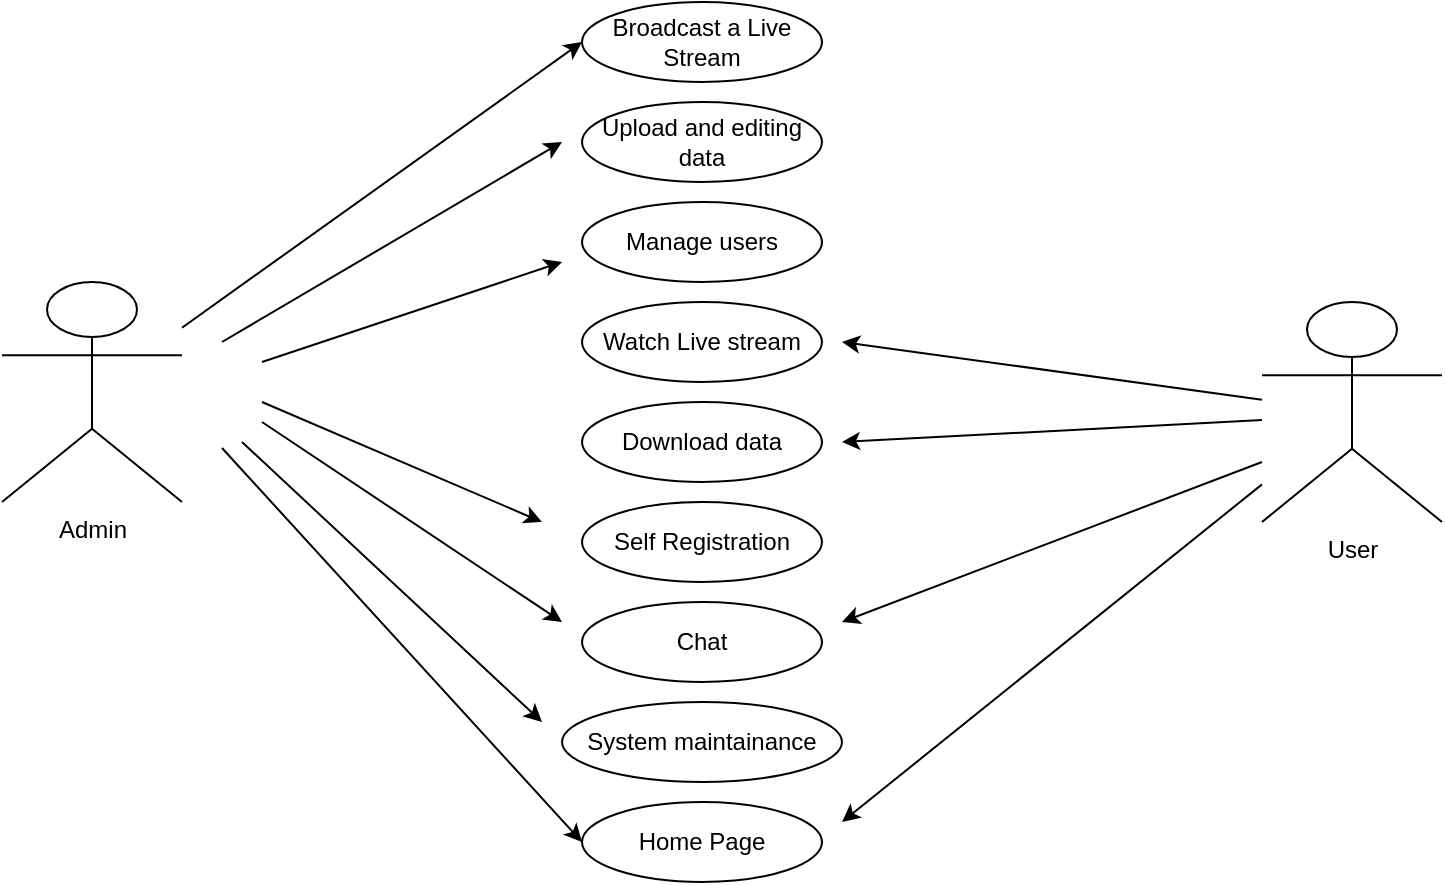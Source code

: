 <mxfile version="26.2.14">
  <diagram name="Page-1" id="44Qw04cHHDiy9FvookyI">
    <mxGraphModel dx="946" dy="538" grid="1" gridSize="10" guides="1" tooltips="1" connect="1" arrows="1" fold="1" page="1" pageScale="1" pageWidth="827" pageHeight="1169" math="0" shadow="0">
      <root>
        <mxCell id="0" />
        <mxCell id="1" parent="0" />
        <mxCell id="y77jfQiZQwSkjDdQ5NHu-1" value="Broadcast a Live Stream" style="ellipse;whiteSpace=wrap;html=1;labelBackgroundColor=none;" vertex="1" parent="1">
          <mxGeometry x="340" y="60" width="120" height="40" as="geometry" />
        </mxCell>
        <object label="Admin" df="" id="y77jfQiZQwSkjDdQ5NHu-9">
          <mxCell style="shape=umlActor;verticalLabelPosition=bottom;verticalAlign=top;outlineConnect=0;html=1;" vertex="1" parent="1">
            <mxGeometry x="50" y="200" width="90" height="110" as="geometry" />
          </mxCell>
        </object>
        <mxCell id="y77jfQiZQwSkjDdQ5NHu-10" value="&lt;div&gt;&lt;div&gt;User&lt;/div&gt;&lt;/div&gt;" style="shape=umlActor;verticalLabelPosition=bottom;verticalAlign=top;html=1;outlineConnect=0;labelBackgroundColor=none;" vertex="1" parent="1">
          <mxGeometry x="680" y="210" width="90" height="110" as="geometry" />
        </mxCell>
        <mxCell id="y77jfQiZQwSkjDdQ5NHu-33" value="Upload and editing data" style="ellipse;whiteSpace=wrap;html=1;labelBackgroundColor=none;" vertex="1" parent="1">
          <mxGeometry x="340" y="110" width="120" height="40" as="geometry" />
        </mxCell>
        <mxCell id="y77jfQiZQwSkjDdQ5NHu-34" value="Manage users" style="ellipse;whiteSpace=wrap;html=1;labelBackgroundColor=none;" vertex="1" parent="1">
          <mxGeometry x="340" y="160" width="120" height="40" as="geometry" />
        </mxCell>
        <mxCell id="y77jfQiZQwSkjDdQ5NHu-35" value="Watch Live stream" style="ellipse;whiteSpace=wrap;html=1;labelBackgroundColor=none;" vertex="1" parent="1">
          <mxGeometry x="340" y="210" width="120" height="40" as="geometry" />
        </mxCell>
        <mxCell id="y77jfQiZQwSkjDdQ5NHu-36" value="Download data" style="ellipse;whiteSpace=wrap;html=1;labelBackgroundColor=none;" vertex="1" parent="1">
          <mxGeometry x="340" y="260" width="120" height="40" as="geometry" />
        </mxCell>
        <mxCell id="y77jfQiZQwSkjDdQ5NHu-37" value="Self Registration" style="ellipse;whiteSpace=wrap;html=1;labelBackgroundColor=none;" vertex="1" parent="1">
          <mxGeometry x="340" y="310" width="120" height="40" as="geometry" />
        </mxCell>
        <mxCell id="y77jfQiZQwSkjDdQ5NHu-38" value="Chat" style="ellipse;whiteSpace=wrap;html=1;labelBackgroundColor=none;" vertex="1" parent="1">
          <mxGeometry x="340" y="360" width="120" height="40" as="geometry" />
        </mxCell>
        <mxCell id="y77jfQiZQwSkjDdQ5NHu-39" value="System maintainance" style="ellipse;whiteSpace=wrap;html=1;labelBackgroundColor=none;" vertex="1" parent="1">
          <mxGeometry x="330" y="410" width="140" height="40" as="geometry" />
        </mxCell>
        <mxCell id="y77jfQiZQwSkjDdQ5NHu-40" value="Home Page" style="ellipse;whiteSpace=wrap;html=1;labelBackgroundColor=none;" vertex="1" parent="1">
          <mxGeometry x="340" y="460" width="120" height="40" as="geometry" />
        </mxCell>
        <mxCell id="y77jfQiZQwSkjDdQ5NHu-41" value="" style="endArrow=classic;html=1;rounded=0;entryX=0;entryY=0.5;entryDx=0;entryDy=0;" edge="1" parent="1" source="y77jfQiZQwSkjDdQ5NHu-9" target="y77jfQiZQwSkjDdQ5NHu-1">
          <mxGeometry width="50" height="50" relative="1" as="geometry">
            <mxPoint x="460" y="270" as="sourcePoint" />
            <mxPoint x="510" y="220" as="targetPoint" />
          </mxGeometry>
        </mxCell>
        <mxCell id="y77jfQiZQwSkjDdQ5NHu-43" value="" style="endArrow=classic;html=1;rounded=0;" edge="1" parent="1">
          <mxGeometry width="50" height="50" relative="1" as="geometry">
            <mxPoint x="160" y="230" as="sourcePoint" />
            <mxPoint x="330" y="130" as="targetPoint" />
          </mxGeometry>
        </mxCell>
        <mxCell id="y77jfQiZQwSkjDdQ5NHu-44" value="" style="endArrow=classic;html=1;rounded=0;" edge="1" parent="1">
          <mxGeometry width="50" height="50" relative="1" as="geometry">
            <mxPoint x="180" y="240" as="sourcePoint" />
            <mxPoint x="330" y="190" as="targetPoint" />
          </mxGeometry>
        </mxCell>
        <mxCell id="y77jfQiZQwSkjDdQ5NHu-45" value="" style="endArrow=classic;html=1;rounded=0;" edge="1" parent="1">
          <mxGeometry width="50" height="50" relative="1" as="geometry">
            <mxPoint x="180" y="260" as="sourcePoint" />
            <mxPoint x="320" y="320" as="targetPoint" />
          </mxGeometry>
        </mxCell>
        <mxCell id="y77jfQiZQwSkjDdQ5NHu-46" value="" style="endArrow=classic;html=1;rounded=0;" edge="1" parent="1">
          <mxGeometry width="50" height="50" relative="1" as="geometry">
            <mxPoint x="180" y="270" as="sourcePoint" />
            <mxPoint x="330" y="370" as="targetPoint" />
          </mxGeometry>
        </mxCell>
        <mxCell id="y77jfQiZQwSkjDdQ5NHu-47" value="" style="endArrow=classic;html=1;rounded=0;" edge="1" parent="1">
          <mxGeometry width="50" height="50" relative="1" as="geometry">
            <mxPoint x="170" y="280" as="sourcePoint" />
            <mxPoint x="320" y="420" as="targetPoint" />
          </mxGeometry>
        </mxCell>
        <mxCell id="y77jfQiZQwSkjDdQ5NHu-48" value="" style="endArrow=classic;html=1;rounded=0;entryX=0;entryY=0.5;entryDx=0;entryDy=0;" edge="1" parent="1" target="y77jfQiZQwSkjDdQ5NHu-40">
          <mxGeometry width="50" height="50" relative="1" as="geometry">
            <mxPoint x="160" y="283" as="sourcePoint" />
            <mxPoint x="400" y="140" as="targetPoint" />
          </mxGeometry>
        </mxCell>
        <mxCell id="y77jfQiZQwSkjDdQ5NHu-50" value="" style="endArrow=classic;html=1;rounded=0;" edge="1" parent="1" source="y77jfQiZQwSkjDdQ5NHu-10">
          <mxGeometry width="50" height="50" relative="1" as="geometry">
            <mxPoint x="460" y="270" as="sourcePoint" />
            <mxPoint x="470" y="230" as="targetPoint" />
          </mxGeometry>
        </mxCell>
        <mxCell id="y77jfQiZQwSkjDdQ5NHu-51" value="" style="endArrow=classic;html=1;rounded=0;" edge="1" parent="1">
          <mxGeometry width="50" height="50" relative="1" as="geometry">
            <mxPoint x="680" y="269" as="sourcePoint" />
            <mxPoint x="470" y="280" as="targetPoint" />
          </mxGeometry>
        </mxCell>
        <mxCell id="y77jfQiZQwSkjDdQ5NHu-52" value="" style="endArrow=classic;html=1;rounded=0;" edge="1" parent="1">
          <mxGeometry width="50" height="50" relative="1" as="geometry">
            <mxPoint x="680" y="290" as="sourcePoint" />
            <mxPoint x="470" y="370" as="targetPoint" />
          </mxGeometry>
        </mxCell>
        <mxCell id="y77jfQiZQwSkjDdQ5NHu-53" value="" style="endArrow=classic;html=1;rounded=0;" edge="1" parent="1" source="y77jfQiZQwSkjDdQ5NHu-10">
          <mxGeometry width="50" height="50" relative="1" as="geometry">
            <mxPoint x="710" y="289" as="sourcePoint" />
            <mxPoint x="470" y="470" as="targetPoint" />
          </mxGeometry>
        </mxCell>
      </root>
    </mxGraphModel>
  </diagram>
</mxfile>
